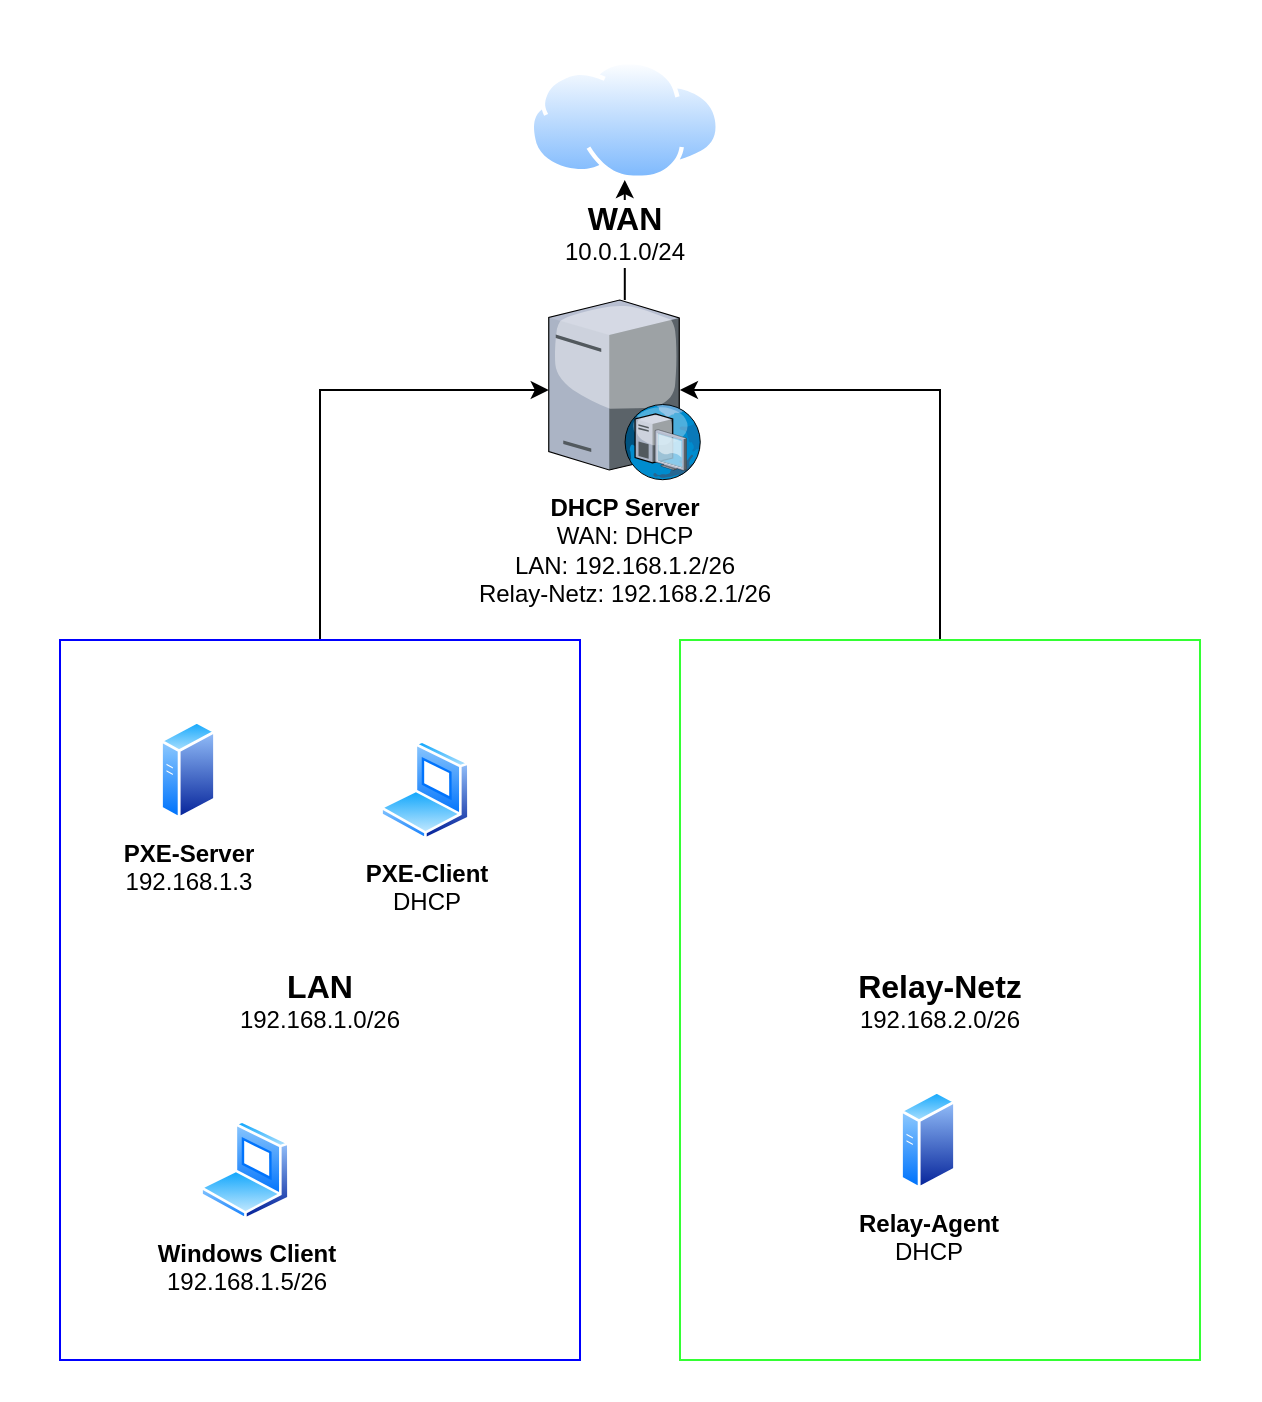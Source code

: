 <mxfile version="24.1.0" type="device">
  <diagram name="Page-1" id="nTQGUZQcPy84R1Rn9wm-">
    <mxGraphModel dx="819" dy="482" grid="1" gridSize="10" guides="1" tooltips="1" connect="1" arrows="1" fold="1" page="1" pageScale="1" pageWidth="827" pageHeight="1169" math="0" shadow="0">
      <root>
        <mxCell id="0" />
        <mxCell id="1" parent="0" />
        <mxCell id="5EN4y2I4aDGf2eWQb3yP-10" value="" style="rounded=0;whiteSpace=wrap;html=1;strokeColor=none;" vertex="1" parent="1">
          <mxGeometry x="80" y="30" width="630" height="700" as="geometry" />
        </mxCell>
        <mxCell id="5EN4y2I4aDGf2eWQb3yP-9" style="edgeStyle=orthogonalEdgeStyle;rounded=0;orthogonalLoop=1;jettySize=auto;html=1;" edge="1" parent="1" source="Lu9Eben1TwgA7Xt8Hn3x-1" target="Lu9Eben1TwgA7Xt8Hn3x-3">
          <mxGeometry relative="1" as="geometry">
            <mxPoint x="280" y="220" as="targetPoint" />
            <Array as="points">
              <mxPoint x="240" y="225" />
            </Array>
          </mxGeometry>
        </mxCell>
        <mxCell id="Lu9Eben1TwgA7Xt8Hn3x-1" value="&lt;font size=&quot;1&quot; style=&quot;&quot;&gt;&lt;b style=&quot;font-size: 16px;&quot;&gt;LAN&lt;/b&gt;&lt;/font&gt;&lt;div&gt;192.168.1.0/26&lt;/div&gt;" style="rounded=0;whiteSpace=wrap;html=1;strokeColor=#0000FF;fillColor=none;" parent="1" vertex="1">
          <mxGeometry x="110" y="350" width="260" height="360" as="geometry" />
        </mxCell>
        <mxCell id="5EN4y2I4aDGf2eWQb3yP-6" style="edgeStyle=orthogonalEdgeStyle;rounded=0;orthogonalLoop=1;jettySize=auto;html=1;" edge="1" parent="1" source="Lu9Eben1TwgA7Xt8Hn3x-3" target="5EN4y2I4aDGf2eWQb3yP-2">
          <mxGeometry relative="1" as="geometry" />
        </mxCell>
        <mxCell id="Lu9Eben1TwgA7Xt8Hn3x-3" value="&lt;b&gt;DHCP Server&lt;/b&gt;&lt;div&gt;WAN: DHCP&lt;/div&gt;&lt;div&gt;LAN: 192.168.1.2/26&lt;/div&gt;&lt;div&gt;Relay-Netz: 192.168.2.1/26&lt;/div&gt;" style="verticalLabelPosition=bottom;sketch=0;aspect=fixed;html=1;verticalAlign=top;strokeColor=none;align=center;outlineConnect=0;shape=mxgraph.citrix.dhcp_server;" parent="1" vertex="1">
          <mxGeometry x="354.38" y="180" width="76" height="90" as="geometry" />
        </mxCell>
        <mxCell id="Lu9Eben1TwgA7Xt8Hn3x-5" value="&lt;b&gt;Windows Client&lt;/b&gt;&lt;br&gt;192.168.1.5/26" style="image;aspect=fixed;perimeter=ellipsePerimeter;html=1;align=center;shadow=0;dashed=0;spacingTop=3;image=img/lib/active_directory/laptop_client.svg;" parent="1" vertex="1">
          <mxGeometry x="180" y="590" width="45" height="50" as="geometry" />
        </mxCell>
        <mxCell id="5EN4y2I4aDGf2eWQb3yP-1" value="&lt;b&gt;PXE-Server&lt;/b&gt;&lt;div&gt;192.168.1.3&lt;/div&gt;" style="image;aspect=fixed;perimeter=ellipsePerimeter;html=1;align=center;shadow=0;dashed=0;spacingTop=3;image=img/lib/active_directory/generic_server.svg;" vertex="1" parent="1">
          <mxGeometry x="160" y="390" width="28.0" height="50" as="geometry" />
        </mxCell>
        <mxCell id="5EN4y2I4aDGf2eWQb3yP-2" value="&lt;b&gt;&lt;font style=&quot;font-size: 16px;&quot;&gt;WAN&lt;/font&gt;&lt;/b&gt;&lt;div&gt;10.0.1.0/24&lt;/div&gt;" style="image;aspect=fixed;perimeter=ellipsePerimeter;html=1;align=center;shadow=0;dashed=0;spacingTop=3;image=img/lib/active_directory/internet_cloud.svg;" vertex="1" parent="1">
          <mxGeometry x="344.76" y="60" width="95.24" height="60" as="geometry" />
        </mxCell>
        <mxCell id="5EN4y2I4aDGf2eWQb3yP-3" value="&lt;b&gt;PXE-Client&lt;/b&gt;&lt;div&gt;DHCP&lt;/div&gt;" style="image;aspect=fixed;perimeter=ellipsePerimeter;html=1;align=center;shadow=0;dashed=0;spacingTop=3;image=img/lib/active_directory/laptop_client.svg;" vertex="1" parent="1">
          <mxGeometry x="270" y="400" width="45" height="50" as="geometry" />
        </mxCell>
        <mxCell id="5EN4y2I4aDGf2eWQb3yP-8" style="edgeStyle=orthogonalEdgeStyle;rounded=0;orthogonalLoop=1;jettySize=auto;html=1;entryX=0.863;entryY=0.5;entryDx=0;entryDy=0;entryPerimeter=0;" edge="1" parent="1" source="5EN4y2I4aDGf2eWQb3yP-4" target="Lu9Eben1TwgA7Xt8Hn3x-3">
          <mxGeometry relative="1" as="geometry">
            <mxPoint x="530" y="230" as="targetPoint" />
            <Array as="points">
              <mxPoint x="550" y="225" />
            </Array>
          </mxGeometry>
        </mxCell>
        <mxCell id="5EN4y2I4aDGf2eWQb3yP-4" value="&lt;b style=&quot;&quot;&gt;&lt;font style=&quot;font-size: 16px;&quot;&gt;Relay-Netz&lt;/font&gt;&lt;/b&gt;&lt;br&gt;&lt;div&gt;192.168.2.0/26&lt;/div&gt;" style="rounded=0;whiteSpace=wrap;html=1;strokeColor=#33FF33;fillColor=none;" vertex="1" parent="1">
          <mxGeometry x="420" y="350" width="260" height="360" as="geometry" />
        </mxCell>
        <mxCell id="5EN4y2I4aDGf2eWQb3yP-5" value="&lt;b&gt;Relay-Agent&lt;/b&gt;&lt;div&gt;DHCP&lt;/div&gt;" style="image;aspect=fixed;perimeter=ellipsePerimeter;html=1;align=center;shadow=0;dashed=0;spacingTop=3;image=img/lib/active_directory/generic_server.svg;" vertex="1" parent="1">
          <mxGeometry x="530" y="575" width="28.0" height="50" as="geometry" />
        </mxCell>
      </root>
    </mxGraphModel>
  </diagram>
</mxfile>
